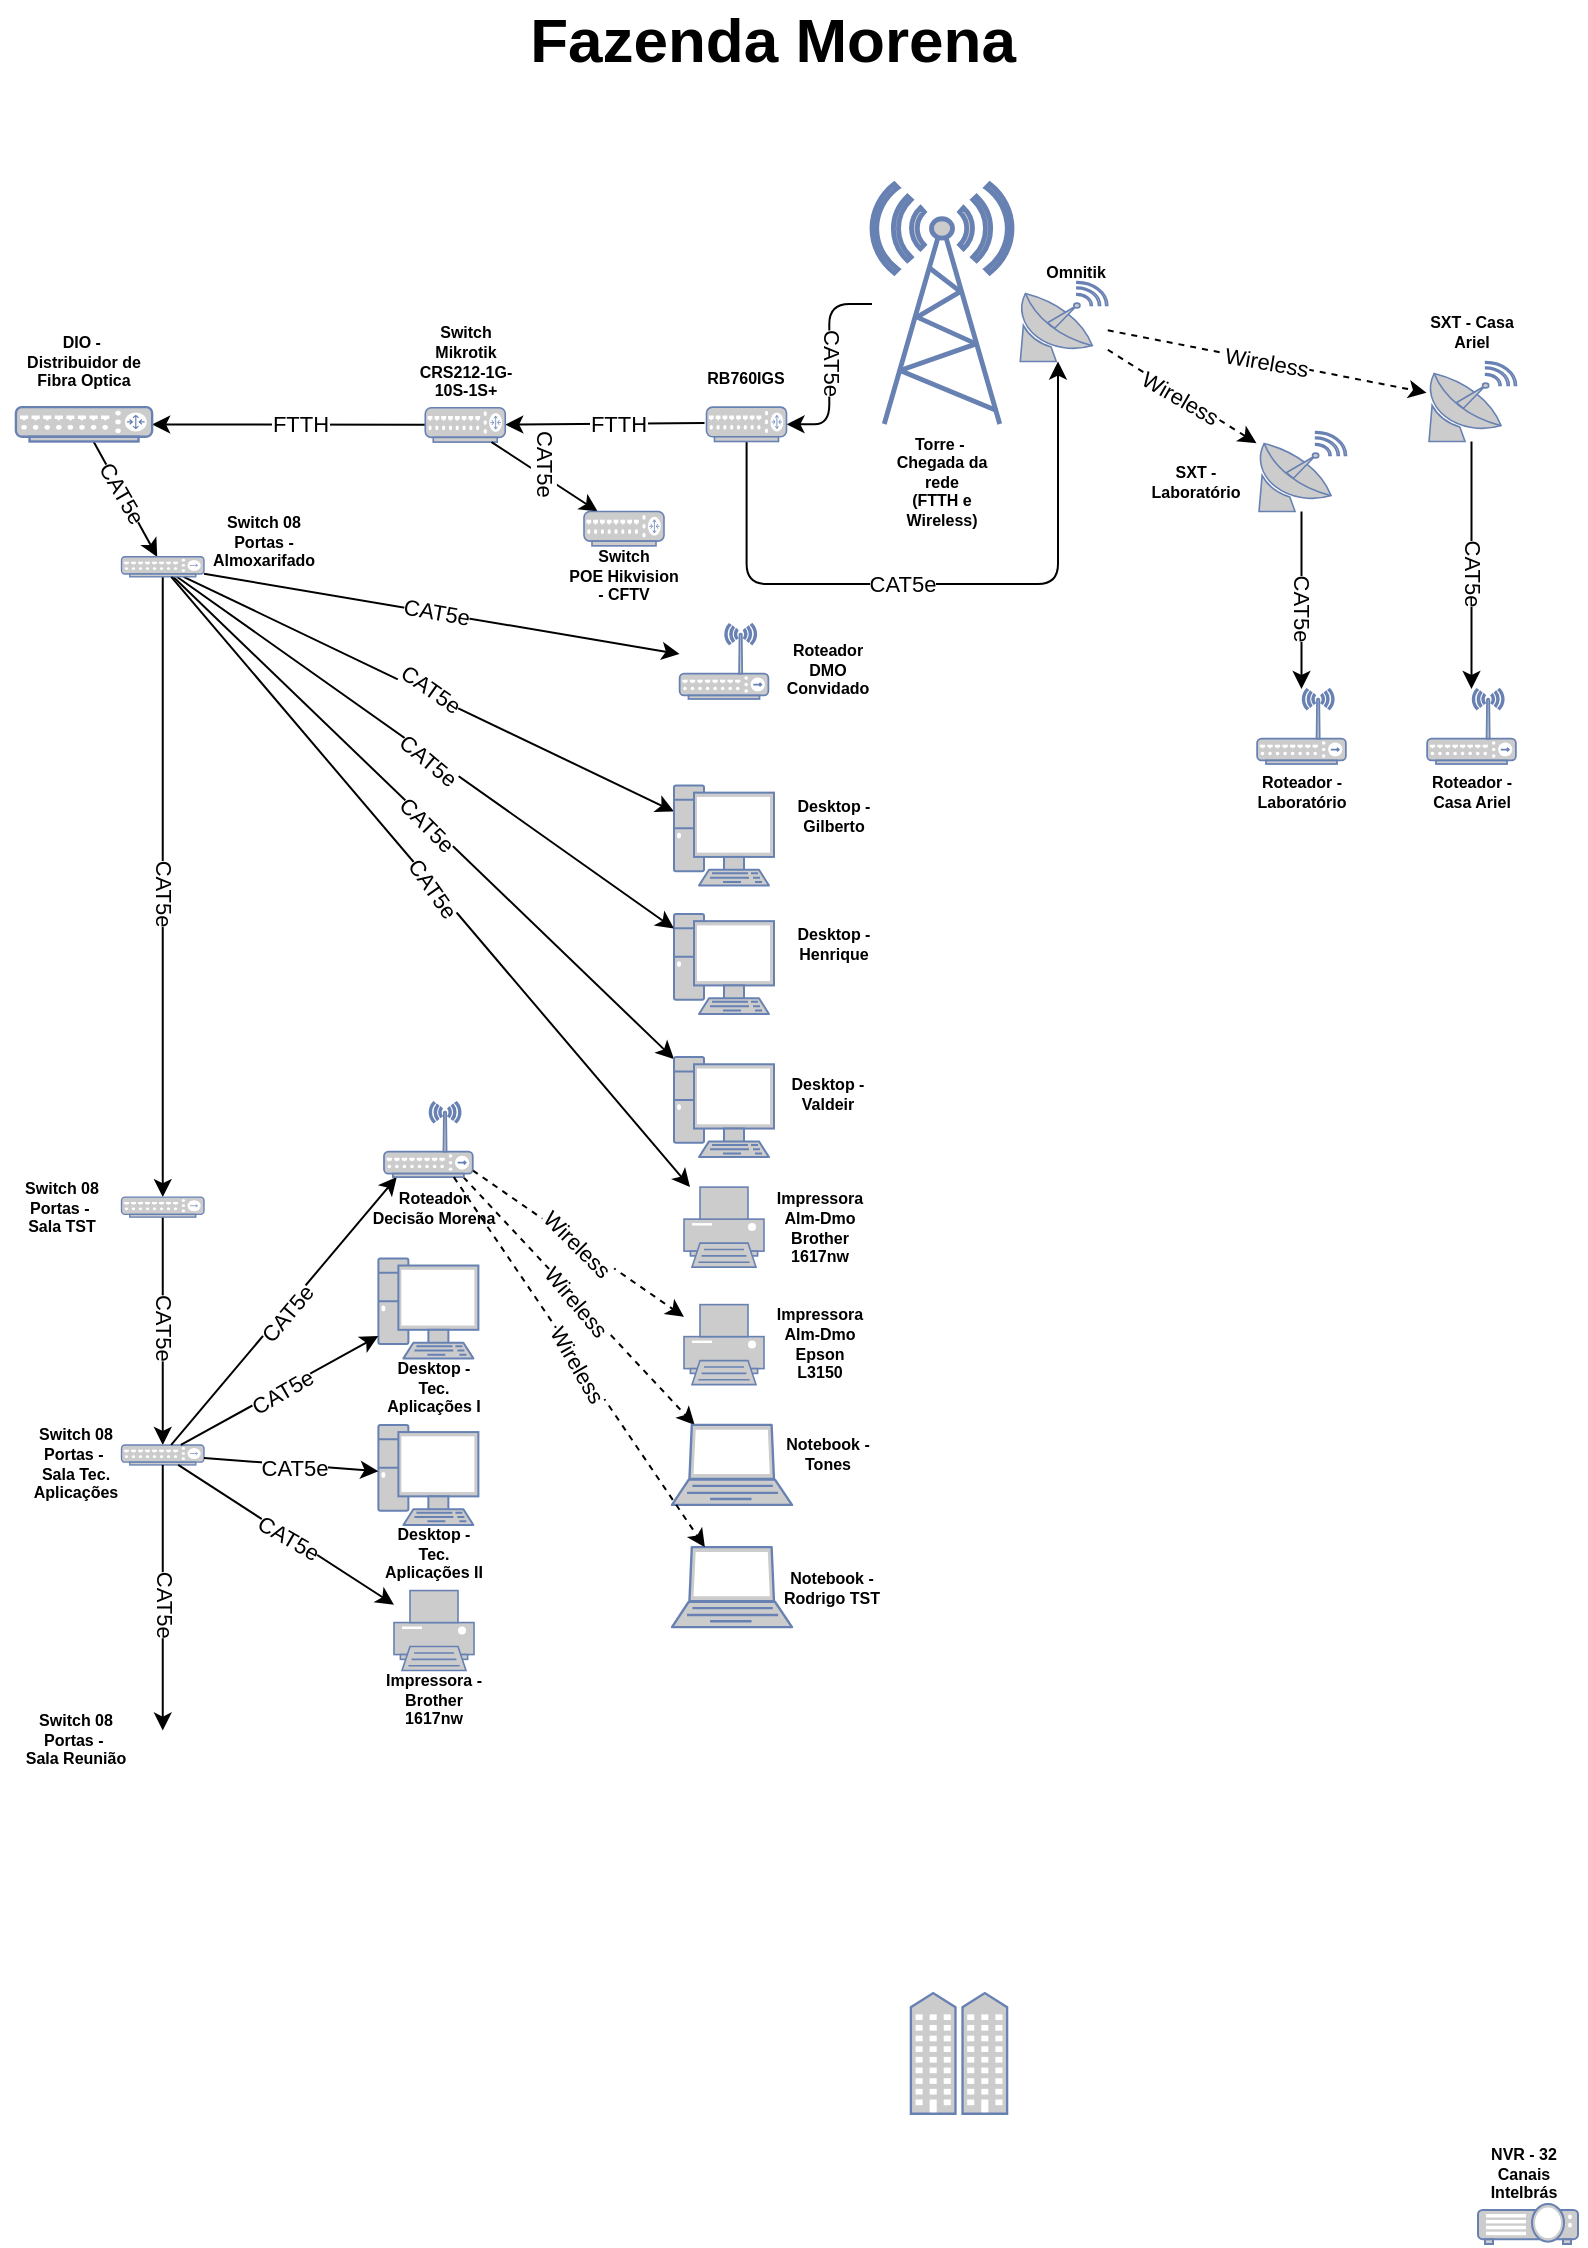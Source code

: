 <mxfile version="21.3.5" type="github">
  <diagram name="Página-1" id="kqtkgq784HLdi7vzzQb3">
    <mxGraphModel dx="1434" dy="796" grid="1" gridSize="10" guides="1" tooltips="1" connect="1" arrows="1" fold="1" page="1" pageScale="1" pageWidth="827" pageHeight="1169" math="0" shadow="0">
      <root>
        <mxCell id="0" />
        <mxCell id="1" parent="0" />
        <mxCell id="mtDc0xT71T_Rfm2EKFGz-1" value="Fazenda Morena" style="text;strokeColor=none;fillColor=none;html=1;fontSize=31;fontStyle=1;verticalAlign=middle;align=center;rounded=1;" parent="1" vertex="1">
          <mxGeometry x="364" y="28" width="100" height="40" as="geometry" />
        </mxCell>
        <mxCell id="mtDc0xT71T_Rfm2EKFGz-2" style="edgeStyle=orthogonalEdgeStyle;rounded=1;orthogonalLoop=1;jettySize=auto;html=1;entryX=1;entryY=0.5;entryDx=0;entryDy=0;entryPerimeter=0;" parent="1" source="mtDc0xT71T_Rfm2EKFGz-3" target="mtDc0xT71T_Rfm2EKFGz-52" edge="1">
          <mxGeometry relative="1" as="geometry" />
        </mxCell>
        <mxCell id="mtDc0xT71T_Rfm2EKFGz-3" value="" style="fontColor=#0066CC;verticalAlign=top;verticalLabelPosition=bottom;labelPosition=center;align=center;html=1;outlineConnect=0;fillColor=#CCCCCC;strokeColor=#6881B3;gradientColor=none;gradientDirection=north;strokeWidth=2;shape=mxgraph.networks.radio_tower;rounded=1;" parent="1" vertex="1">
          <mxGeometry x="464" y="120" width="70" height="120" as="geometry" />
        </mxCell>
        <mxCell id="mtDc0xT71T_Rfm2EKFGz-4" value="" style="fontColor=#0066CC;verticalAlign=top;verticalLabelPosition=bottom;labelPosition=center;align=center;html=1;outlineConnect=0;fillColor=#CCCCCC;strokeColor=#6881B3;gradientColor=none;gradientDirection=north;strokeWidth=2;shape=mxgraph.networks.satellite_dish;rounded=1;" parent="1" vertex="1">
          <mxGeometry x="536.88" y="168.75" width="45" height="40" as="geometry" />
        </mxCell>
        <mxCell id="mtDc0xT71T_Rfm2EKFGz-5" value="" style="fontColor=#0066CC;verticalAlign=top;verticalLabelPosition=bottom;labelPosition=center;align=center;html=1;outlineConnect=0;fillColor=#CCCCCC;strokeColor=#6881B3;gradientColor=none;gradientDirection=north;strokeWidth=2;shape=mxgraph.networks.satellite_dish;direction=east;rounded=1;" parent="1" vertex="1">
          <mxGeometry x="741.25" y="208.75" width="45" height="40" as="geometry" />
        </mxCell>
        <mxCell id="mtDc0xT71T_Rfm2EKFGz-12" value="" style="fontColor=#0066CC;verticalAlign=top;verticalLabelPosition=bottom;labelPosition=center;align=center;html=1;outlineConnect=0;fillColor=#CCCCCC;strokeColor=#6881B3;gradientColor=none;gradientDirection=north;strokeWidth=2;shape=mxgraph.networks.pc;rounded=1;" parent="1" vertex="1">
          <mxGeometry x="365.0" y="485" width="50" height="50" as="geometry" />
        </mxCell>
        <mxCell id="mtDc0xT71T_Rfm2EKFGz-13" value="" style="fontColor=#0066CC;verticalAlign=top;verticalLabelPosition=bottom;labelPosition=center;align=center;html=1;outlineConnect=0;fillColor=#CCCCCC;strokeColor=#6881B3;gradientColor=none;gradientDirection=north;strokeWidth=2;shape=mxgraph.networks.pc;rounded=1;" parent="1" vertex="1">
          <mxGeometry x="217.19" y="657.19" width="50" height="50" as="geometry" />
        </mxCell>
        <mxCell id="mtDc0xT71T_Rfm2EKFGz-14" value="" style="fontColor=#0066CC;verticalAlign=top;verticalLabelPosition=bottom;labelPosition=center;align=center;html=1;outlineConnect=0;fillColor=#CCCCCC;strokeColor=#6881B3;gradientColor=none;gradientDirection=north;strokeWidth=2;shape=mxgraph.networks.pc;rounded=1;" parent="1" vertex="1">
          <mxGeometry x="217.19" y="740.47" width="50" height="50" as="geometry" />
        </mxCell>
        <mxCell id="mtDc0xT71T_Rfm2EKFGz-20" value="" style="endArrow=classic;html=1;rounded=1;" parent="1" target="mtDc0xT71T_Rfm2EKFGz-178" edge="1">
          <mxGeometry relative="1" as="geometry">
            <mxPoint x="380.25" y="239.5" as="sourcePoint" />
            <mxPoint x="300" y="240" as="targetPoint" />
          </mxGeometry>
        </mxCell>
        <mxCell id="mtDc0xT71T_Rfm2EKFGz-21" value="FTTH" style="edgeLabel;resizable=0;html=1;align=center;verticalAlign=middle;rounded=1;" parent="mtDc0xT71T_Rfm2EKFGz-20" connectable="0" vertex="1">
          <mxGeometry relative="1" as="geometry">
            <mxPoint x="6" as="offset" />
          </mxGeometry>
        </mxCell>
        <mxCell id="mtDc0xT71T_Rfm2EKFGz-22" value="" style="endArrow=classic;html=1;rounded=1;" parent="1" source="mtDc0xT71T_Rfm2EKFGz-178" target="2CgIQUD_HwFbcq3ERgBm-1" edge="1">
          <mxGeometry relative="1" as="geometry">
            <mxPoint x="220" y="240" as="sourcePoint" />
            <mxPoint x="120" y="240" as="targetPoint" />
          </mxGeometry>
        </mxCell>
        <mxCell id="mtDc0xT71T_Rfm2EKFGz-23" value="FTTH" style="edgeLabel;resizable=0;html=1;align=center;verticalAlign=middle;rotation=0;rounded=1;" parent="mtDc0xT71T_Rfm2EKFGz-22" connectable="0" vertex="1">
          <mxGeometry relative="1" as="geometry">
            <mxPoint x="6" y="-1" as="offset" />
          </mxGeometry>
        </mxCell>
        <mxCell id="mtDc0xT71T_Rfm2EKFGz-24" value="" style="endArrow=classic;html=1;rounded=1;" parent="1" source="2CgIQUD_HwFbcq3ERgBm-1" target="mtDc0xT71T_Rfm2EKFGz-171" edge="1">
          <mxGeometry relative="1" as="geometry">
            <mxPoint x="70" y="260" as="sourcePoint" />
            <mxPoint x="70" y="440" as="targetPoint" />
          </mxGeometry>
        </mxCell>
        <mxCell id="mtDc0xT71T_Rfm2EKFGz-25" value="CAT5e" style="edgeLabel;resizable=0;html=1;align=center;verticalAlign=middle;rotation=60;rounded=1;" parent="mtDc0xT71T_Rfm2EKFGz-24" connectable="0" vertex="1">
          <mxGeometry relative="1" as="geometry">
            <mxPoint x="-2" y="-4" as="offset" />
          </mxGeometry>
        </mxCell>
        <mxCell id="mtDc0xT71T_Rfm2EKFGz-28" value="" style="endArrow=classic;html=1;rounded=1;" parent="1" source="mtDc0xT71T_Rfm2EKFGz-171" target="mtDc0xT71T_Rfm2EKFGz-146" edge="1">
          <mxGeometry relative="1" as="geometry">
            <mxPoint x="97" y="441" as="sourcePoint" />
            <mxPoint x="180.63" y="378.75" as="targetPoint" />
          </mxGeometry>
        </mxCell>
        <mxCell id="mtDc0xT71T_Rfm2EKFGz-29" value="CAT5e" style="edgeLabel;resizable=0;html=1;align=center;verticalAlign=middle;rotation=10;rounded=1;" parent="mtDc0xT71T_Rfm2EKFGz-28" connectable="0" vertex="1">
          <mxGeometry relative="1" as="geometry">
            <mxPoint x="-3" y="-1" as="offset" />
          </mxGeometry>
        </mxCell>
        <mxCell id="mtDc0xT71T_Rfm2EKFGz-30" value="" style="endArrow=classic;html=1;rounded=1;" parent="1" source="mtDc0xT71T_Rfm2EKFGz-171" target="2CgIQUD_HwFbcq3ERgBm-9" edge="1">
          <mxGeometry relative="1" as="geometry">
            <mxPoint x="100" y="450" as="sourcePoint" />
            <mxPoint x="180" y="420" as="targetPoint" />
          </mxGeometry>
        </mxCell>
        <mxCell id="mtDc0xT71T_Rfm2EKFGz-31" value="CAT5e" style="edgeLabel;resizable=0;html=1;align=center;verticalAlign=middle;rotation=35;rounded=1;" parent="mtDc0xT71T_Rfm2EKFGz-30" connectable="0" vertex="1">
          <mxGeometry relative="1" as="geometry">
            <mxPoint y="-3" as="offset" />
          </mxGeometry>
        </mxCell>
        <mxCell id="mtDc0xT71T_Rfm2EKFGz-41" value="Switch&lt;br&gt;Mikrotik&lt;br&gt;CRS212-1G-10S-1S+" style="text;html=1;strokeColor=none;fillColor=none;align=center;verticalAlign=middle;whiteSpace=wrap;rounded=1;fontSize=8;fontStyle=1" parent="1" vertex="1">
          <mxGeometry x="231.25" y="193.75" width="60" height="30" as="geometry" />
        </mxCell>
        <mxCell id="mtDc0xT71T_Rfm2EKFGz-50" value="DIO -&amp;nbsp; Distribuidor de Fibra Optica" style="text;html=1;strokeColor=none;fillColor=none;align=center;verticalAlign=middle;whiteSpace=wrap;rounded=1;fontSize=8;fontStyle=1" parent="1" vertex="1">
          <mxGeometry x="40.01" y="193.75" width="60" height="30" as="geometry" />
        </mxCell>
        <mxCell id="mtDc0xT71T_Rfm2EKFGz-51" style="edgeStyle=orthogonalEdgeStyle;rounded=1;orthogonalLoop=1;jettySize=auto;html=1;" parent="1" source="mtDc0xT71T_Rfm2EKFGz-52" target="mtDc0xT71T_Rfm2EKFGz-4" edge="1">
          <mxGeometry relative="1" as="geometry">
            <Array as="points">
              <mxPoint x="401" y="320" />
              <mxPoint x="557" y="320" />
            </Array>
          </mxGeometry>
        </mxCell>
        <mxCell id="mtDc0xT71T_Rfm2EKFGz-52" value="" style="fontColor=#0066CC;verticalAlign=top;verticalLabelPosition=bottom;labelPosition=center;align=center;html=1;outlineConnect=0;fillColor=#CCCCCC;strokeColor=#6881B3;gradientColor=none;gradientDirection=north;strokeWidth=2;shape=mxgraph.networks.router;rounded=1;" parent="1" vertex="1">
          <mxGeometry x="381.25" y="231.56" width="40" height="17.19" as="geometry" />
        </mxCell>
        <mxCell id="mtDc0xT71T_Rfm2EKFGz-53" value="Roteador&lt;br&gt;DMO Convidado" style="text;html=1;strokeColor=none;fillColor=none;align=center;verticalAlign=middle;whiteSpace=wrap;rounded=1;fontSize=8;fontStyle=1" parent="1" vertex="1">
          <mxGeometry x="412.18" y="347.5" width="60" height="30" as="geometry" />
        </mxCell>
        <mxCell id="mtDc0xT71T_Rfm2EKFGz-58" value="" style="endArrow=classic;html=1;rounded=1;" parent="1" source="mtDc0xT71T_Rfm2EKFGz-171" target="mtDc0xT71T_Rfm2EKFGz-12" edge="1">
          <mxGeometry relative="1" as="geometry">
            <mxPoint x="78.917" y="460" as="sourcePoint" />
            <mxPoint x="180.63" y="574.06" as="targetPoint" />
          </mxGeometry>
        </mxCell>
        <mxCell id="mtDc0xT71T_Rfm2EKFGz-59" value="CAT5e" style="edgeLabel;resizable=0;html=1;align=center;verticalAlign=middle;rotation=40;rounded=1;" parent="mtDc0xT71T_Rfm2EKFGz-58" connectable="0" vertex="1">
          <mxGeometry relative="1" as="geometry">
            <mxPoint x="1" y="3" as="offset" />
          </mxGeometry>
        </mxCell>
        <mxCell id="mtDc0xT71T_Rfm2EKFGz-60" value="" style="endArrow=classic;html=1;rounded=1;" parent="1" source="mtDc0xT71T_Rfm2EKFGz-171" target="2CgIQUD_HwFbcq3ERgBm-11" edge="1">
          <mxGeometry relative="1" as="geometry">
            <mxPoint x="74.938" y="460" as="sourcePoint" />
            <mxPoint x="180.63" y="674.06" as="targetPoint" />
          </mxGeometry>
        </mxCell>
        <mxCell id="mtDc0xT71T_Rfm2EKFGz-61" value="CAT5e" style="edgeLabel;resizable=0;html=1;align=center;verticalAlign=middle;rotation=45;rounded=1;" parent="mtDc0xT71T_Rfm2EKFGz-60" connectable="0" vertex="1">
          <mxGeometry relative="1" as="geometry">
            <mxPoint x="1" y="3" as="offset" />
          </mxGeometry>
        </mxCell>
        <mxCell id="mtDc0xT71T_Rfm2EKFGz-89" value="" style="endArrow=classic;html=1;rounded=1;" parent="1" source="mtDc0xT71T_Rfm2EKFGz-171" target="2CgIQUD_HwFbcq3ERgBm-7" edge="1">
          <mxGeometry relative="1" as="geometry">
            <mxPoint x="73.276" y="460" as="sourcePoint" />
            <mxPoint x="190" y="800" as="targetPoint" />
          </mxGeometry>
        </mxCell>
        <mxCell id="mtDc0xT71T_Rfm2EKFGz-90" value="CAT5e" style="edgeLabel;resizable=0;html=1;align=center;verticalAlign=middle;rotation=90;rounded=1;" parent="mtDc0xT71T_Rfm2EKFGz-89" connectable="0" vertex="1">
          <mxGeometry relative="1" as="geometry">
            <mxPoint x="1" y="3" as="offset" />
          </mxGeometry>
        </mxCell>
        <mxCell id="mtDc0xT71T_Rfm2EKFGz-92" value="" style="endArrow=classic;html=1;rounded=1;dashed=1;" parent="1" source="mtDc0xT71T_Rfm2EKFGz-4" target="mtDc0xT71T_Rfm2EKFGz-5" edge="1">
          <mxGeometry relative="1" as="geometry">
            <mxPoint x="566.75" y="215" as="sourcePoint" />
            <mxPoint x="748.75" y="70" as="targetPoint" />
          </mxGeometry>
        </mxCell>
        <mxCell id="mtDc0xT71T_Rfm2EKFGz-93" value="Wireless" style="edgeLabel;resizable=0;html=1;align=center;verticalAlign=middle;rotation=10;rounded=1;" parent="mtDc0xT71T_Rfm2EKFGz-92" connectable="0" vertex="1">
          <mxGeometry relative="1" as="geometry">
            <mxPoint x="-1" as="offset" />
          </mxGeometry>
        </mxCell>
        <mxCell id="mtDc0xT71T_Rfm2EKFGz-114" value="" style="endArrow=classic;html=1;rounded=1;" parent="1" source="mtDc0xT71T_Rfm2EKFGz-5" target="mtDc0xT71T_Rfm2EKFGz-148" edge="1">
          <mxGeometry relative="1" as="geometry">
            <mxPoint x="750" y="270" as="sourcePoint" />
            <mxPoint x="760" y="350" as="targetPoint" />
          </mxGeometry>
        </mxCell>
        <mxCell id="mtDc0xT71T_Rfm2EKFGz-115" value="CAT5e" style="edgeLabel;resizable=0;html=1;align=center;verticalAlign=middle;rotation=90;rounded=1;" parent="mtDc0xT71T_Rfm2EKFGz-114" connectable="0" vertex="1">
          <mxGeometry relative="1" as="geometry">
            <mxPoint x="1" y="3" as="offset" />
          </mxGeometry>
        </mxCell>
        <mxCell id="mtDc0xT71T_Rfm2EKFGz-116" value="" style="fontColor=#0066CC;verticalAlign=top;verticalLabelPosition=bottom;labelPosition=center;align=center;html=1;outlineConnect=0;fillColor=#CCCCCC;strokeColor=#6881B3;gradientColor=none;gradientDirection=north;strokeWidth=2;shape=mxgraph.networks.satellite_dish;direction=east;rounded=1;" parent="1" vertex="1">
          <mxGeometry x="656.25" y="243.75" width="45" height="40" as="geometry" />
        </mxCell>
        <mxCell id="mtDc0xT71T_Rfm2EKFGz-117" value="" style="endArrow=classic;html=1;rounded=1;" parent="1" source="mtDc0xT71T_Rfm2EKFGz-116" target="mtDc0xT71T_Rfm2EKFGz-147" edge="1">
          <mxGeometry relative="1" as="geometry">
            <mxPoint x="720" y="293" as="sourcePoint" />
            <mxPoint x="678.75" y="356.25" as="targetPoint" />
          </mxGeometry>
        </mxCell>
        <mxCell id="mtDc0xT71T_Rfm2EKFGz-118" value="CAT5e" style="edgeLabel;resizable=0;html=1;align=center;verticalAlign=middle;rotation=90;rounded=1;" parent="mtDc0xT71T_Rfm2EKFGz-117" connectable="0" vertex="1">
          <mxGeometry relative="1" as="geometry">
            <mxPoint x="1" y="3" as="offset" />
          </mxGeometry>
        </mxCell>
        <mxCell id="mtDc0xT71T_Rfm2EKFGz-119" value="" style="endArrow=classic;html=1;rounded=1;dashed=1;" parent="1" source="mtDc0xT71T_Rfm2EKFGz-4" target="mtDc0xT71T_Rfm2EKFGz-116" edge="1">
          <mxGeometry relative="1" as="geometry">
            <mxPoint x="596" y="239" as="sourcePoint" />
            <mxPoint x="751" y="239" as="targetPoint" />
          </mxGeometry>
        </mxCell>
        <mxCell id="mtDc0xT71T_Rfm2EKFGz-120" value="Wireless" style="edgeLabel;resizable=0;html=1;align=center;verticalAlign=middle;rotation=30;rounded=1;" parent="mtDc0xT71T_Rfm2EKFGz-119" connectable="0" vertex="1">
          <mxGeometry relative="1" as="geometry">
            <mxPoint x="-1" as="offset" />
          </mxGeometry>
        </mxCell>
        <mxCell id="mtDc0xT71T_Rfm2EKFGz-121" value="CAT5e" style="edgeLabel;resizable=0;html=1;align=center;verticalAlign=middle;rounded=1;" parent="1" connectable="0" vertex="1">
          <mxGeometry x="478.751" y="320.002" as="geometry" />
        </mxCell>
        <mxCell id="mtDc0xT71T_Rfm2EKFGz-122" value="CAT5e" style="edgeLabel;resizable=0;html=1;align=center;verticalAlign=middle;rotation=90;rounded=1;" parent="1" connectable="0" vertex="1">
          <mxGeometry x="444" y="208.75" as="geometry" />
        </mxCell>
        <mxCell id="mtDc0xT71T_Rfm2EKFGz-123" value="RB760IGS" style="text;html=1;strokeColor=none;fillColor=none;align=center;verticalAlign=middle;whiteSpace=wrap;rounded=1;fontSize=8;fontStyle=1" parent="1" vertex="1">
          <mxGeometry x="371.25" y="201.56" width="60" height="30" as="geometry" />
        </mxCell>
        <mxCell id="mtDc0xT71T_Rfm2EKFGz-124" value="Switch 08 Portas - Almoxarifado" style="text;html=1;strokeColor=none;fillColor=none;align=center;verticalAlign=middle;whiteSpace=wrap;rounded=1;fontSize=8;fontStyle=1" parent="1" vertex="1">
          <mxGeometry x="130" y="283.75" width="60" height="30" as="geometry" />
        </mxCell>
        <mxCell id="mtDc0xT71T_Rfm2EKFGz-127" value="Omnitik" style="text;html=1;strokeColor=none;fillColor=none;align=center;verticalAlign=middle;whiteSpace=wrap;rounded=1;fontSize=8;fontStyle=1" parent="1" vertex="1">
          <mxGeometry x="536.25" y="148.75" width="60" height="30" as="geometry" />
        </mxCell>
        <mxCell id="mtDc0xT71T_Rfm2EKFGz-128" value="SXT - Laboratório" style="text;html=1;strokeColor=none;fillColor=none;align=center;verticalAlign=middle;whiteSpace=wrap;rounded=1;fontSize=8;fontStyle=1" parent="1" vertex="1">
          <mxGeometry x="596.25" y="253.75" width="60" height="30" as="geometry" />
        </mxCell>
        <mxCell id="mtDc0xT71T_Rfm2EKFGz-129" value="SXT - Casa Ariel" style="text;html=1;strokeColor=none;fillColor=none;align=center;verticalAlign=middle;whiteSpace=wrap;rounded=1;fontSize=8;fontStyle=1" parent="1" vertex="1">
          <mxGeometry x="733.75" y="178.75" width="60" height="30" as="geometry" />
        </mxCell>
        <mxCell id="mtDc0xT71T_Rfm2EKFGz-130" value="Roteador - Laboratório" style="text;html=1;strokeColor=none;fillColor=none;align=center;verticalAlign=middle;whiteSpace=wrap;rounded=1;fontSize=8;fontStyle=1" parent="1" vertex="1">
          <mxGeometry x="648.75" y="408.75" width="60" height="30" as="geometry" />
        </mxCell>
        <mxCell id="mtDc0xT71T_Rfm2EKFGz-131" value="Roteador - Casa Ariel" style="text;html=1;strokeColor=none;fillColor=none;align=center;verticalAlign=middle;whiteSpace=wrap;rounded=1;fontSize=8;fontStyle=1" parent="1" vertex="1">
          <mxGeometry x="733.75" y="408.75" width="60" height="30" as="geometry" />
        </mxCell>
        <mxCell id="mtDc0xT71T_Rfm2EKFGz-133" value="Desktop - Henrique" style="text;html=1;strokeColor=none;fillColor=none;align=center;verticalAlign=middle;whiteSpace=wrap;rounded=1;fontSize=8;fontStyle=1" parent="1" vertex="1">
          <mxGeometry x="415" y="485" width="60" height="30" as="geometry" />
        </mxCell>
        <mxCell id="mtDc0xT71T_Rfm2EKFGz-146" value="" style="fontColor=#0066CC;verticalAlign=top;verticalLabelPosition=bottom;labelPosition=center;align=center;html=1;outlineConnect=0;fillColor=#CCCCCC;strokeColor=#6881B3;gradientColor=none;gradientDirection=north;strokeWidth=2;shape=mxgraph.networks.wireless_hub;rounded=1;" parent="1" vertex="1">
          <mxGeometry x="367.81" y="340.0" width="44.38" height="37.5" as="geometry" />
        </mxCell>
        <mxCell id="mtDc0xT71T_Rfm2EKFGz-147" value="" style="fontColor=#0066CC;verticalAlign=top;verticalLabelPosition=bottom;labelPosition=center;align=center;html=1;outlineConnect=0;fillColor=#CCCCCC;strokeColor=#6881B3;gradientColor=none;gradientDirection=north;strokeWidth=2;shape=mxgraph.networks.wireless_hub;rounded=1;" parent="1" vertex="1">
          <mxGeometry x="656.56" y="372.5" width="44.38" height="37.5" as="geometry" />
        </mxCell>
        <mxCell id="mtDc0xT71T_Rfm2EKFGz-148" value="" style="fontColor=#0066CC;verticalAlign=top;verticalLabelPosition=bottom;labelPosition=center;align=center;html=1;outlineConnect=0;fillColor=#CCCCCC;strokeColor=#6881B3;gradientColor=none;gradientDirection=north;strokeWidth=2;shape=mxgraph.networks.wireless_hub;rounded=1;" parent="1" vertex="1">
          <mxGeometry x="741.56" y="372.5" width="44.38" height="37.5" as="geometry" />
        </mxCell>
        <mxCell id="mtDc0xT71T_Rfm2EKFGz-151" value="Torre -&amp;nbsp;&lt;br&gt;Chegada da rede&lt;br&gt;(FTTH e Wireless)" style="text;html=1;strokeColor=none;fillColor=none;align=center;verticalAlign=middle;whiteSpace=wrap;rounded=1;fontSize=8;fontStyle=1" parent="1" vertex="1">
          <mxGeometry x="469" y="253.75" width="60" height="30" as="geometry" />
        </mxCell>
        <mxCell id="mtDc0xT71T_Rfm2EKFGz-159" value="" style="fontColor=#0066CC;verticalAlign=top;verticalLabelPosition=bottom;labelPosition=center;align=center;html=1;outlineConnect=0;fillColor=#CCCCCC;strokeColor=#6881B3;gradientColor=none;gradientDirection=north;strokeWidth=2;shape=mxgraph.networks.community;rounded=1;" parent="1" vertex="1">
          <mxGeometry x="483.44" y="1024.53" width="48.12" height="60.32" as="geometry" />
        </mxCell>
        <mxCell id="mtDc0xT71T_Rfm2EKFGz-167" value="" style="fontColor=#0066CC;verticalAlign=top;verticalLabelPosition=bottom;labelPosition=center;align=center;html=1;outlineConnect=0;fillColor=#CCCCCC;strokeColor=#6881B3;gradientColor=none;gradientDirection=north;strokeWidth=2;shape=mxgraph.networks.video_projector;rounded=1;" parent="1" vertex="1">
          <mxGeometry x="767" y="1130.0" width="50" height="20" as="geometry" />
        </mxCell>
        <mxCell id="mtDc0xT71T_Rfm2EKFGz-168" value="" style="endArrow=classic;html=1;rounded=1;exitX=0.5;exitY=0;exitDx=0;exitDy=0;exitPerimeter=0;" parent="1" source="2CgIQUD_HwFbcq3ERgBm-7" target="mtDc0xT71T_Rfm2EKFGz-174" edge="1">
          <mxGeometry relative="1" as="geometry">
            <mxPoint x="66" y="481" as="sourcePoint" />
            <mxPoint x="90" y="920" as="targetPoint" />
          </mxGeometry>
        </mxCell>
        <mxCell id="mtDc0xT71T_Rfm2EKFGz-169" value="CAT5e" style="edgeLabel;resizable=0;html=1;align=center;verticalAlign=middle;rotation=90;rounded=1;" parent="mtDc0xT71T_Rfm2EKFGz-168" connectable="0" vertex="1">
          <mxGeometry relative="1" as="geometry">
            <mxPoint x="1" y="3" as="offset" />
          </mxGeometry>
        </mxCell>
        <mxCell id="mtDc0xT71T_Rfm2EKFGz-170" value="NVR - 32 Canais Intelbrás" style="text;html=1;strokeColor=none;fillColor=none;align=center;verticalAlign=middle;whiteSpace=wrap;rounded=1;fontSize=8;fontStyle=1" parent="1" vertex="1">
          <mxGeometry x="760.31" y="1100" width="60" height="30" as="geometry" />
        </mxCell>
        <mxCell id="mtDc0xT71T_Rfm2EKFGz-171" value="" style="fontColor=#0066CC;verticalAlign=top;verticalLabelPosition=bottom;labelPosition=center;align=center;html=1;outlineConnect=0;fillColor=#CCCCCC;strokeColor=#6881B3;gradientColor=none;gradientDirection=north;strokeWidth=2;shape=mxgraph.networks.hub;rounded=1;" parent="1" vertex="1">
          <mxGeometry x="88.75" y="306.4" width="41.25" height="10" as="geometry" />
        </mxCell>
        <mxCell id="mtDc0xT71T_Rfm2EKFGz-174" value="" style="fontColor=#0066CC;verticalAlign=top;verticalLabelPosition=bottom;labelPosition=center;align=center;html=1;outlineConnect=0;fillColor=#CCCCCC;strokeColor=#6881B3;gradientColor=none;gradientDirection=north;strokeWidth=2;shape=mxgraph.networks.hub;rounded=1;" parent="1" vertex="1">
          <mxGeometry x="88.75" y="750.47" width="41.25" height="10" as="geometry" />
        </mxCell>
        <mxCell id="mtDc0xT71T_Rfm2EKFGz-178" value="" style="fontColor=#0066CC;verticalAlign=top;verticalLabelPosition=bottom;labelPosition=center;align=center;html=1;outlineConnect=0;fillColor=#CCCCCC;strokeColor=#6881B3;gradientColor=none;gradientDirection=north;strokeWidth=2;shape=mxgraph.networks.router;rounded=1;" parent="1" vertex="1">
          <mxGeometry x="240.63" y="231.87" width="40" height="17.19" as="geometry" />
        </mxCell>
        <mxCell id="2CgIQUD_HwFbcq3ERgBm-1" value="" style="fontColor=#0066CC;verticalAlign=top;verticalLabelPosition=bottom;labelPosition=center;align=center;html=1;outlineConnect=0;fillColor=#CCCCCC;strokeColor=#6881B3;gradientColor=none;gradientDirection=north;strokeWidth=2;shape=mxgraph.networks.router;rounded=1;" parent="1" vertex="1">
          <mxGeometry x="35.95" y="231.56" width="68.12" height="17.19" as="geometry" />
        </mxCell>
        <mxCell id="2CgIQUD_HwFbcq3ERgBm-2" value="" style="endArrow=classic;html=1;rounded=1;" parent="1" source="mtDc0xT71T_Rfm2EKFGz-178" target="2CgIQUD_HwFbcq3ERgBm-4" edge="1">
          <mxGeometry relative="1" as="geometry">
            <mxPoint x="260.13" y="253.75" as="sourcePoint" />
            <mxPoint x="260" y="290" as="targetPoint" />
          </mxGeometry>
        </mxCell>
        <mxCell id="2CgIQUD_HwFbcq3ERgBm-3" value="CAT5e" style="edgeLabel;resizable=0;html=1;align=center;verticalAlign=middle;rotation=90;rounded=1;" parent="2CgIQUD_HwFbcq3ERgBm-2" connectable="0" vertex="1">
          <mxGeometry relative="1" as="geometry">
            <mxPoint x="1" y="-7" as="offset" />
          </mxGeometry>
        </mxCell>
        <mxCell id="2CgIQUD_HwFbcq3ERgBm-4" value="" style="fontColor=#0066CC;verticalAlign=top;verticalLabelPosition=bottom;labelPosition=center;align=center;html=1;outlineConnect=0;fillColor=#CCCCCC;strokeColor=#6881B3;gradientColor=none;gradientDirection=north;strokeWidth=2;shape=mxgraph.networks.router;rounded=1;" parent="1" vertex="1">
          <mxGeometry x="320" y="283.75" width="40" height="17.19" as="geometry" />
        </mxCell>
        <mxCell id="2CgIQUD_HwFbcq3ERgBm-5" value="Switch&lt;br&gt;POE Hikvision - CFTV" style="text;html=1;strokeColor=none;fillColor=none;align=center;verticalAlign=middle;whiteSpace=wrap;rounded=1;fontSize=8;fontStyle=1" parent="1" vertex="1">
          <mxGeometry x="310" y="300.94" width="60" height="30" as="geometry" />
        </mxCell>
        <mxCell id="2CgIQUD_HwFbcq3ERgBm-7" value="" style="fontColor=#0066CC;verticalAlign=top;verticalLabelPosition=bottom;labelPosition=center;align=center;html=1;outlineConnect=0;fillColor=#CCCCCC;strokeColor=#6881B3;gradientColor=none;gradientDirection=north;strokeWidth=2;shape=mxgraph.networks.hub;rounded=1;" parent="1" vertex="1">
          <mxGeometry x="88.75" y="626.56" width="41.25" height="10" as="geometry" />
        </mxCell>
        <mxCell id="2CgIQUD_HwFbcq3ERgBm-9" value="" style="fontColor=#0066CC;verticalAlign=top;verticalLabelPosition=bottom;labelPosition=center;align=center;html=1;outlineConnect=0;fillColor=#CCCCCC;strokeColor=#6881B3;gradientColor=none;gradientDirection=north;strokeWidth=2;shape=mxgraph.networks.pc;rounded=1;" parent="1" vertex="1">
          <mxGeometry x="365.0" y="420.75" width="50" height="50" as="geometry" />
        </mxCell>
        <mxCell id="2CgIQUD_HwFbcq3ERgBm-10" value="Desktop - Gilberto" style="text;html=1;strokeColor=none;fillColor=none;align=center;verticalAlign=middle;whiteSpace=wrap;rounded=1;fontSize=8;fontStyle=1" parent="1" vertex="1">
          <mxGeometry x="415.0" y="420.75" width="60" height="30" as="geometry" />
        </mxCell>
        <mxCell id="2CgIQUD_HwFbcq3ERgBm-11" value="" style="fontColor=#0066CC;verticalAlign=top;verticalLabelPosition=bottom;labelPosition=center;align=center;html=1;outlineConnect=0;fillColor=#CCCCCC;strokeColor=#6881B3;gradientColor=none;gradientDirection=north;strokeWidth=2;shape=mxgraph.networks.pc;rounded=1;" parent="1" vertex="1">
          <mxGeometry x="365.0" y="556.56" width="50" height="50" as="geometry" />
        </mxCell>
        <mxCell id="2CgIQUD_HwFbcq3ERgBm-12" value="Desktop - Valdeir" style="text;html=1;strokeColor=none;fillColor=none;align=center;verticalAlign=middle;whiteSpace=wrap;rounded=1;fontSize=8;fontStyle=1" parent="1" vertex="1">
          <mxGeometry x="412.18" y="560" width="60" height="30" as="geometry" />
        </mxCell>
        <mxCell id="2CgIQUD_HwFbcq3ERgBm-14" value="Notebook - Tones" style="text;html=1;strokeColor=none;fillColor=none;align=center;verticalAlign=middle;whiteSpace=wrap;rounded=1;fontSize=8;fontStyle=1" parent="1" vertex="1">
          <mxGeometry x="412.18" y="740.47" width="60" height="30" as="geometry" />
        </mxCell>
        <mxCell id="2CgIQUD_HwFbcq3ERgBm-17" value="" style="fontColor=#0066CC;verticalAlign=top;verticalLabelPosition=bottom;labelPosition=center;align=center;html=1;outlineConnect=0;fillColor=#CCCCCC;strokeColor=#6881B3;gradientColor=none;gradientDirection=north;strokeWidth=2;shape=mxgraph.networks.printer;rounded=1;" parent="1" vertex="1">
          <mxGeometry x="370" y="621.56" width="40" height="40" as="geometry" />
        </mxCell>
        <mxCell id="2CgIQUD_HwFbcq3ERgBm-18" value="Impressora Alm-Dmo&lt;br&gt;Brother 1617nw" style="text;html=1;strokeColor=none;fillColor=none;align=center;verticalAlign=middle;whiteSpace=wrap;rounded=1;fontSize=8;fontStyle=1" parent="1" vertex="1">
          <mxGeometry x="407.81" y="616.56" width="60" height="50" as="geometry" />
        </mxCell>
        <mxCell id="2CgIQUD_HwFbcq3ERgBm-19" value="" style="endArrow=classic;html=1;rounded=1;" parent="1" source="mtDc0xT71T_Rfm2EKFGz-171" target="2CgIQUD_HwFbcq3ERgBm-17" edge="1">
          <mxGeometry relative="1" as="geometry">
            <mxPoint x="90" y="330" as="sourcePoint" />
            <mxPoint x="250" y="740" as="targetPoint" />
          </mxGeometry>
        </mxCell>
        <mxCell id="2CgIQUD_HwFbcq3ERgBm-20" value="CAT5e" style="edgeLabel;resizable=0;html=1;align=center;verticalAlign=middle;rotation=55;rounded=1;" parent="2CgIQUD_HwFbcq3ERgBm-19" connectable="0" vertex="1">
          <mxGeometry relative="1" as="geometry">
            <mxPoint x="1" y="3" as="offset" />
          </mxGeometry>
        </mxCell>
        <mxCell id="EAprUsOKvEmy7xqBj63X-1" value="" style="endArrow=classic;html=1;rounded=1;strokeColor=default;dashed=1;" edge="1" parent="1" source="EAprUsOKvEmy7xqBj63X-19" target="2CgIQUD_HwFbcq3ERgBm-13">
          <mxGeometry relative="1" as="geometry">
            <mxPoint x="249.794" y="914.06" as="sourcePoint" />
            <mxPoint x="269.06" y="533.98" as="targetPoint" />
          </mxGeometry>
        </mxCell>
        <mxCell id="EAprUsOKvEmy7xqBj63X-2" value="Wireless" style="edgeLabel;resizable=0;html=1;align=center;verticalAlign=middle;rotation=50;rounded=1;" connectable="0" vertex="1" parent="EAprUsOKvEmy7xqBj63X-1">
          <mxGeometry relative="1" as="geometry">
            <mxPoint x="-1" as="offset" />
          </mxGeometry>
        </mxCell>
        <mxCell id="EAprUsOKvEmy7xqBj63X-3" value="" style="fontColor=#0066CC;verticalAlign=top;verticalLabelPosition=bottom;labelPosition=center;align=center;html=1;outlineConnect=0;fillColor=#CCCCCC;strokeColor=#6881B3;gradientColor=none;gradientDirection=north;strokeWidth=2;shape=mxgraph.networks.printer;rounded=1;" vertex="1" parent="1">
          <mxGeometry x="370" y="680.31" width="40" height="40" as="geometry" />
        </mxCell>
        <mxCell id="EAprUsOKvEmy7xqBj63X-5" value="" style="endArrow=classic;html=1;rounded=1;strokeColor=default;dashed=1;" edge="1" parent="1" source="EAprUsOKvEmy7xqBj63X-19" target="EAprUsOKvEmy7xqBj63X-3">
          <mxGeometry relative="1" as="geometry">
            <mxPoint x="244.917" y="914.06" as="sourcePoint" />
            <mxPoint x="320" y="770.47" as="targetPoint" />
          </mxGeometry>
        </mxCell>
        <mxCell id="EAprUsOKvEmy7xqBj63X-6" value="Wireless" style="edgeLabel;resizable=0;html=1;align=center;verticalAlign=middle;rotation=45;rounded=1;" connectable="0" vertex="1" parent="EAprUsOKvEmy7xqBj63X-5">
          <mxGeometry relative="1" as="geometry">
            <mxPoint x="-1" as="offset" />
          </mxGeometry>
        </mxCell>
        <mxCell id="EAprUsOKvEmy7xqBj63X-8" value="Switch 08 Portas -&amp;nbsp;&lt;br&gt;Sala TST" style="text;html=1;strokeColor=none;fillColor=none;align=center;verticalAlign=middle;whiteSpace=wrap;rounded=1;fontSize=8;fontStyle=1" vertex="1" parent="1">
          <mxGeometry x="28.75" y="616.56" width="60" height="30" as="geometry" />
        </mxCell>
        <mxCell id="EAprUsOKvEmy7xqBj63X-7" value="Impressora Alm-Dmo&lt;br&gt;Epson&lt;br&gt;L3150" style="text;html=1;strokeColor=none;fillColor=none;align=center;verticalAlign=middle;whiteSpace=wrap;rounded=1;fontSize=8;fontStyle=1" vertex="1" parent="1">
          <mxGeometry x="407.81" y="675.31" width="60" height="50" as="geometry" />
        </mxCell>
        <mxCell id="2CgIQUD_HwFbcq3ERgBm-13" value="" style="fontColor=#0066CC;verticalAlign=top;verticalLabelPosition=bottom;labelPosition=center;align=center;html=1;outlineConnect=0;fillColor=#CCCCCC;strokeColor=#6881B3;gradientColor=none;gradientDirection=north;strokeWidth=2;shape=mxgraph.networks.laptop;rounded=1;" parent="1" vertex="1">
          <mxGeometry x="364" y="740.47" width="60" height="40" as="geometry" />
        </mxCell>
        <mxCell id="EAprUsOKvEmy7xqBj63X-15" value="" style="endArrow=classic;html=1;rounded=1;" edge="1" parent="1" source="mtDc0xT71T_Rfm2EKFGz-174" target="EAprUsOKvEmy7xqBj63X-19">
          <mxGeometry relative="1" as="geometry">
            <mxPoint x="150" y="970" as="sourcePoint" />
            <mxPoint x="210" y="933.41" as="targetPoint" />
          </mxGeometry>
        </mxCell>
        <mxCell id="EAprUsOKvEmy7xqBj63X-16" value="CAT5e" style="edgeLabel;resizable=0;html=1;align=center;verticalAlign=middle;rotation=-50;rounded=1;" connectable="0" vertex="1" parent="EAprUsOKvEmy7xqBj63X-15">
          <mxGeometry relative="1" as="geometry">
            <mxPoint x="1" y="1" as="offset" />
          </mxGeometry>
        </mxCell>
        <mxCell id="EAprUsOKvEmy7xqBj63X-18" value="" style="fontColor=#0066CC;verticalAlign=top;verticalLabelPosition=bottom;labelPosition=center;align=center;html=1;outlineConnect=0;fillColor=#CCCCCC;strokeColor=#6881B3;gradientColor=none;gradientDirection=north;strokeWidth=2;shape=mxgraph.networks.printer;rounded=1;" vertex="1" parent="1">
          <mxGeometry x="225" y="823.28" width="40" height="40" as="geometry" />
        </mxCell>
        <mxCell id="EAprUsOKvEmy7xqBj63X-19" value="" style="fontColor=#0066CC;verticalAlign=top;verticalLabelPosition=bottom;labelPosition=center;align=center;html=1;outlineConnect=0;fillColor=#CCCCCC;strokeColor=#6881B3;gradientColor=none;gradientDirection=north;strokeWidth=2;shape=mxgraph.networks.wireless_hub;rounded=1;" vertex="1" parent="1">
          <mxGeometry x="220" y="579.06" width="44.38" height="37.5" as="geometry" />
        </mxCell>
        <mxCell id="EAprUsOKvEmy7xqBj63X-20" value="" style="endArrow=classic;html=1;rounded=1;" edge="1" parent="1" source="mtDc0xT71T_Rfm2EKFGz-174" target="mtDc0xT71T_Rfm2EKFGz-13">
          <mxGeometry relative="1" as="geometry">
            <mxPoint x="124" y="941" as="sourcePoint" />
            <mxPoint x="233" y="777" as="targetPoint" />
          </mxGeometry>
        </mxCell>
        <mxCell id="EAprUsOKvEmy7xqBj63X-21" value="CAT5e" style="edgeLabel;resizable=0;html=1;align=center;verticalAlign=middle;rotation=-30;rounded=1;" connectable="0" vertex="1" parent="EAprUsOKvEmy7xqBj63X-20">
          <mxGeometry relative="1" as="geometry">
            <mxPoint x="1" y="1" as="offset" />
          </mxGeometry>
        </mxCell>
        <mxCell id="EAprUsOKvEmy7xqBj63X-22" value="" style="endArrow=classic;html=1;rounded=1;" edge="1" parent="1" source="mtDc0xT71T_Rfm2EKFGz-174" target="mtDc0xT71T_Rfm2EKFGz-14">
          <mxGeometry relative="1" as="geometry">
            <mxPoint x="134" y="951" as="sourcePoint" />
            <mxPoint x="243" y="787" as="targetPoint" />
          </mxGeometry>
        </mxCell>
        <mxCell id="EAprUsOKvEmy7xqBj63X-23" value="CAT5e" style="edgeLabel;resizable=0;html=1;align=center;verticalAlign=middle;rotation=0;rounded=1;" connectable="0" vertex="1" parent="EAprUsOKvEmy7xqBj63X-22">
          <mxGeometry relative="1" as="geometry">
            <mxPoint x="1" y="1" as="offset" />
          </mxGeometry>
        </mxCell>
        <mxCell id="EAprUsOKvEmy7xqBj63X-24" value="" style="endArrow=classic;html=1;rounded=1;" edge="1" parent="1" source="mtDc0xT71T_Rfm2EKFGz-174" target="EAprUsOKvEmy7xqBj63X-18">
          <mxGeometry relative="1" as="geometry">
            <mxPoint x="144" y="961" as="sourcePoint" />
            <mxPoint x="253" y="797" as="targetPoint" />
          </mxGeometry>
        </mxCell>
        <mxCell id="EAprUsOKvEmy7xqBj63X-25" value="CAT5e" style="edgeLabel;resizable=0;html=1;align=center;verticalAlign=middle;rotation=30;rounded=1;" connectable="0" vertex="1" parent="EAprUsOKvEmy7xqBj63X-24">
          <mxGeometry relative="1" as="geometry">
            <mxPoint x="1" y="1" as="offset" />
          </mxGeometry>
        </mxCell>
        <mxCell id="EAprUsOKvEmy7xqBj63X-26" value="" style="fontColor=#0066CC;verticalAlign=top;verticalLabelPosition=bottom;labelPosition=center;align=center;html=1;outlineConnect=0;fillColor=#CCCCCC;strokeColor=#6881B3;gradientColor=none;gradientDirection=north;strokeWidth=2;shape=mxgraph.networks.laptop;rounded=1;" vertex="1" parent="1">
          <mxGeometry x="364" y="801.56" width="60" height="40" as="geometry" />
        </mxCell>
        <mxCell id="EAprUsOKvEmy7xqBj63X-27" value="Notebook - Rodrigo TST" style="text;html=1;strokeColor=none;fillColor=none;align=center;verticalAlign=middle;whiteSpace=wrap;rounded=1;fontSize=8;fontStyle=1" vertex="1" parent="1">
          <mxGeometry x="414.0" y="806.56" width="60" height="30" as="geometry" />
        </mxCell>
        <mxCell id="EAprUsOKvEmy7xqBj63X-28" value="" style="endArrow=classic;html=1;rounded=1;strokeColor=default;dashed=1;" edge="1" parent="1" source="EAprUsOKvEmy7xqBj63X-19" target="EAprUsOKvEmy7xqBj63X-26">
          <mxGeometry relative="1" as="geometry">
            <mxPoint x="261" y="608" as="sourcePoint" />
            <mxPoint x="387" y="750" as="targetPoint" />
          </mxGeometry>
        </mxCell>
        <mxCell id="EAprUsOKvEmy7xqBj63X-29" value="Wireless" style="edgeLabel;resizable=0;html=1;align=center;verticalAlign=middle;rotation=60;rounded=1;" connectable="0" vertex="1" parent="EAprUsOKvEmy7xqBj63X-28">
          <mxGeometry relative="1" as="geometry">
            <mxPoint x="-1" as="offset" />
          </mxGeometry>
        </mxCell>
        <mxCell id="EAprUsOKvEmy7xqBj63X-30" value="Desktop -&lt;br&gt;Tec. Aplicações I" style="text;html=1;strokeColor=none;fillColor=none;align=center;verticalAlign=middle;whiteSpace=wrap;rounded=1;fontSize=8;fontStyle=1" vertex="1" parent="1">
          <mxGeometry x="215.0" y="707.19" width="60" height="30" as="geometry" />
        </mxCell>
        <mxCell id="EAprUsOKvEmy7xqBj63X-31" value="Roteador&lt;br&gt;Decisão Morena" style="text;html=1;strokeColor=none;fillColor=none;align=center;verticalAlign=middle;whiteSpace=wrap;rounded=1;fontSize=8;fontStyle=1" vertex="1" parent="1">
          <mxGeometry x="210" y="616.56" width="70" height="30" as="geometry" />
        </mxCell>
        <mxCell id="EAprUsOKvEmy7xqBj63X-32" value="Desktop -&lt;br&gt;Tec. Aplicações II" style="text;html=1;strokeColor=none;fillColor=none;align=center;verticalAlign=middle;whiteSpace=wrap;rounded=1;fontSize=8;fontStyle=1" vertex="1" parent="1">
          <mxGeometry x="215.0" y="790.47" width="60" height="30" as="geometry" />
        </mxCell>
        <mxCell id="EAprUsOKvEmy7xqBj63X-33" value="Impressora - Brother 1617nw" style="text;html=1;strokeColor=none;fillColor=none;align=center;verticalAlign=middle;whiteSpace=wrap;rounded=1;fontSize=8;fontStyle=1" vertex="1" parent="1">
          <mxGeometry x="215.0" y="863.28" width="60" height="30" as="geometry" />
        </mxCell>
        <mxCell id="EAprUsOKvEmy7xqBj63X-34" value="" style="endArrow=classic;html=1;rounded=1;" edge="1" parent="1" source="mtDc0xT71T_Rfm2EKFGz-174">
          <mxGeometry relative="1" as="geometry">
            <mxPoint x="109" y="770" as="sourcePoint" />
            <mxPoint x="109.375" y="893.28" as="targetPoint" />
          </mxGeometry>
        </mxCell>
        <mxCell id="EAprUsOKvEmy7xqBj63X-35" value="CAT5e" style="edgeLabel;resizable=0;html=1;align=center;verticalAlign=middle;rotation=90;rounded=1;" connectable="0" vertex="1" parent="EAprUsOKvEmy7xqBj63X-34">
          <mxGeometry relative="1" as="geometry">
            <mxPoint x="1" y="3" as="offset" />
          </mxGeometry>
        </mxCell>
        <mxCell id="EAprUsOKvEmy7xqBj63X-37" value="Switch 08 Portas -&amp;nbsp;&lt;br&gt;Sala Reunião" style="text;html=1;strokeColor=none;fillColor=none;align=center;verticalAlign=middle;whiteSpace=wrap;rounded=1;fontSize=8;fontStyle=1" vertex="1" parent="1">
          <mxGeometry x="35.95" y="883.28" width="60" height="30" as="geometry" />
        </mxCell>
        <mxCell id="EAprUsOKvEmy7xqBj63X-38" value="Switch 08 Portas -&amp;nbsp;&lt;br&gt;Sala Tec. Aplicações" style="text;html=1;strokeColor=none;fillColor=none;align=center;verticalAlign=middle;whiteSpace=wrap;rounded=1;fontSize=8;fontStyle=1" vertex="1" parent="1">
          <mxGeometry x="35.95" y="745.47" width="60" height="30" as="geometry" />
        </mxCell>
      </root>
    </mxGraphModel>
  </diagram>
</mxfile>
